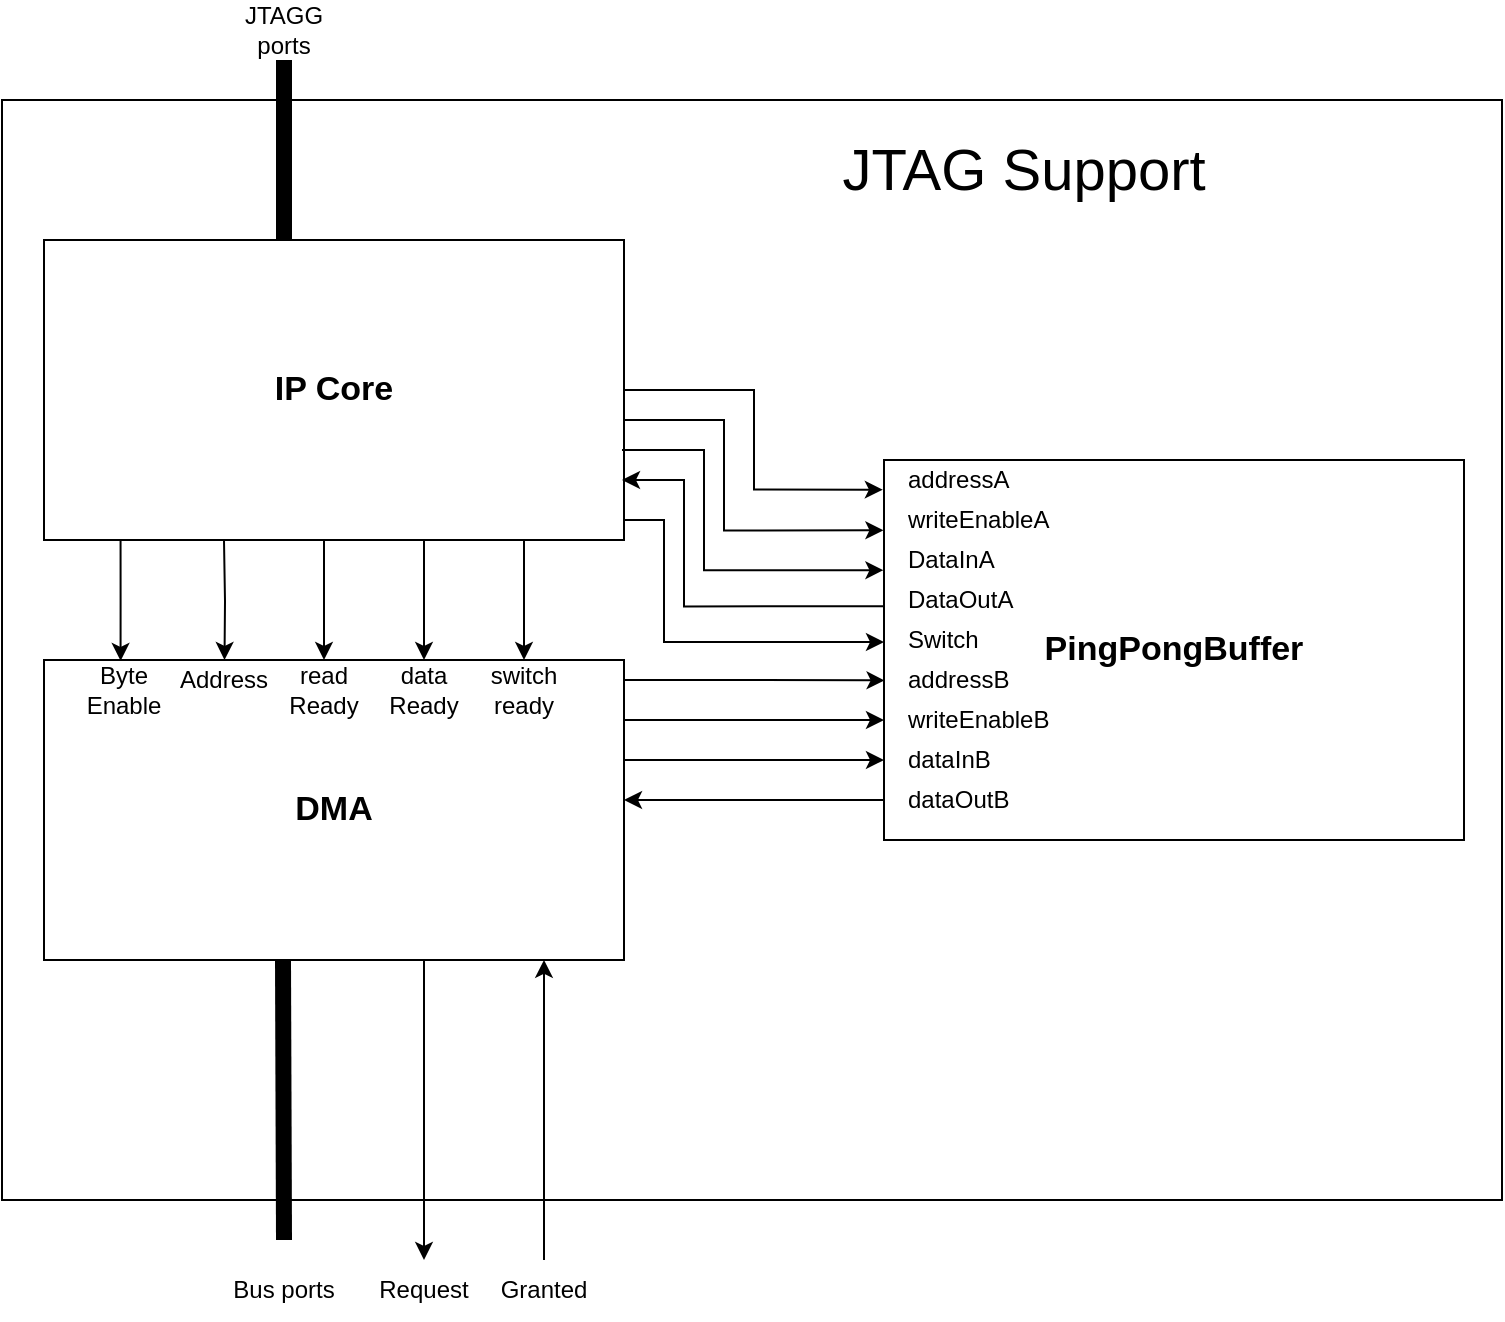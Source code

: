 <mxfile version="26.2.2">
  <diagram name="Page-1" id="Qg7ymMMnU2VBZPWXtLzb">
    <mxGraphModel dx="527" dy="343" grid="1" gridSize="10" guides="1" tooltips="1" connect="1" arrows="1" fold="1" page="1" pageScale="1" pageWidth="827" pageHeight="1169" math="0" shadow="0">
      <root>
        <mxCell id="0" />
        <mxCell id="1" parent="0" />
        <mxCell id="_2mMXV_s_cYER56Dvtf--1" value="" style="rounded=0;whiteSpace=wrap;html=1;align=left;" vertex="1" parent="1">
          <mxGeometry x="39" y="50" width="750" height="550" as="geometry" />
        </mxCell>
        <mxCell id="_2mMXV_s_cYER56Dvtf--2" value="&lt;font style=&quot;font-size: 17px;&quot;&gt;&lt;b&gt;IP Core&lt;/b&gt;&lt;/font&gt;" style="rounded=0;whiteSpace=wrap;html=1;" vertex="1" parent="1">
          <mxGeometry x="60" y="120" width="290" height="150" as="geometry" />
        </mxCell>
        <mxCell id="_2mMXV_s_cYER56Dvtf--56" style="edgeStyle=orthogonalEdgeStyle;rounded=0;orthogonalLoop=1;jettySize=auto;html=1;" edge="1" parent="1" source="_2mMXV_s_cYER56Dvtf--4">
          <mxGeometry relative="1" as="geometry">
            <mxPoint x="250" y="630" as="targetPoint" />
            <Array as="points">
              <mxPoint x="250" y="610" />
              <mxPoint x="250" y="610" />
            </Array>
          </mxGeometry>
        </mxCell>
        <mxCell id="_2mMXV_s_cYER56Dvtf--4" value="&lt;font style=&quot;font-size: 17px;&quot;&gt;&lt;b&gt;DMA&lt;/b&gt;&lt;/font&gt;" style="rounded=0;whiteSpace=wrap;html=1;" vertex="1" parent="1">
          <mxGeometry x="60" y="330" width="290" height="150" as="geometry" />
        </mxCell>
        <mxCell id="_2mMXV_s_cYER56Dvtf--5" value="&lt;font style=&quot;font-size: 17px;&quot;&gt;&lt;b&gt;PingPongBuffer&lt;/b&gt;&lt;/font&gt;" style="rounded=0;whiteSpace=wrap;html=1;" vertex="1" parent="1">
          <mxGeometry x="480" y="230" width="290" height="190" as="geometry" />
        </mxCell>
        <mxCell id="_2mMXV_s_cYER56Dvtf--6" style="edgeStyle=orthogonalEdgeStyle;rounded=0;orthogonalLoop=1;jettySize=auto;html=1;entryX=-0.002;entryY=0.078;entryDx=0;entryDy=0;entryPerimeter=0;" edge="1" parent="1" source="_2mMXV_s_cYER56Dvtf--2" target="_2mMXV_s_cYER56Dvtf--5">
          <mxGeometry relative="1" as="geometry">
            <mxPoint x="480" y="240" as="targetPoint" />
            <Array as="points">
              <mxPoint x="415" y="195" />
              <mxPoint x="415" y="245" />
            </Array>
          </mxGeometry>
        </mxCell>
        <mxCell id="_2mMXV_s_cYER56Dvtf--7" style="edgeStyle=orthogonalEdgeStyle;rounded=0;orthogonalLoop=1;jettySize=auto;html=1;entryX=-0.001;entryY=0.185;entryDx=0;entryDy=0;entryPerimeter=0;" edge="1" parent="1" target="_2mMXV_s_cYER56Dvtf--5">
          <mxGeometry relative="1" as="geometry">
            <mxPoint x="350" y="210" as="sourcePoint" />
            <mxPoint x="479" y="255" as="targetPoint" />
            <Array as="points">
              <mxPoint x="400" y="210" />
              <mxPoint x="400" y="265" />
            </Array>
          </mxGeometry>
        </mxCell>
        <mxCell id="_2mMXV_s_cYER56Dvtf--8" style="edgeStyle=orthogonalEdgeStyle;rounded=0;orthogonalLoop=1;jettySize=auto;html=1;entryX=-0.001;entryY=0.29;entryDx=0;entryDy=0;entryPerimeter=0;" edge="1" parent="1" target="_2mMXV_s_cYER56Dvtf--5">
          <mxGeometry relative="1" as="geometry">
            <mxPoint x="349" y="225" as="sourcePoint" />
            <mxPoint x="478" y="270" as="targetPoint" />
            <Array as="points">
              <mxPoint x="390" y="225" />
              <mxPoint x="390" y="285" />
            </Array>
          </mxGeometry>
        </mxCell>
        <mxCell id="_2mMXV_s_cYER56Dvtf--9" style="edgeStyle=orthogonalEdgeStyle;rounded=0;orthogonalLoop=1;jettySize=auto;html=1;entryX=-0.001;entryY=0.385;entryDx=0;entryDy=0;entryPerimeter=0;startArrow=classic;startFill=1;endArrow=none;" edge="1" parent="1" target="_2mMXV_s_cYER56Dvtf--5">
          <mxGeometry relative="1" as="geometry">
            <mxPoint x="349" y="240" as="sourcePoint" />
            <mxPoint x="478" y="285" as="targetPoint" />
            <Array as="points">
              <mxPoint x="380" y="240" />
              <mxPoint x="380" y="303" />
            </Array>
          </mxGeometry>
        </mxCell>
        <mxCell id="_2mMXV_s_cYER56Dvtf--16" style="edgeStyle=orthogonalEdgeStyle;rounded=0;orthogonalLoop=1;jettySize=auto;html=1;entryX=0.001;entryY=0.743;entryDx=0;entryDy=0;entryPerimeter=0;exitX=1;exitY=0.075;exitDx=0;exitDy=0;exitPerimeter=0;" edge="1" parent="1">
          <mxGeometry relative="1" as="geometry">
            <mxPoint x="350" y="340" as="sourcePoint" />
            <mxPoint x="480.29" y="340.2" as="targetPoint" />
            <Array as="points">
              <mxPoint x="400" y="339.75" />
              <mxPoint x="400" y="339.75" />
            </Array>
          </mxGeometry>
        </mxCell>
        <mxCell id="_2mMXV_s_cYER56Dvtf--20" style="edgeStyle=orthogonalEdgeStyle;rounded=0;orthogonalLoop=1;jettySize=auto;html=1;entryX=0.001;entryY=0.743;entryDx=0;entryDy=0;entryPerimeter=0;exitX=1;exitY=0.075;exitDx=0;exitDy=0;exitPerimeter=0;" edge="1" parent="1">
          <mxGeometry relative="1" as="geometry">
            <mxPoint x="350" y="360" as="sourcePoint" />
            <mxPoint x="480" y="360" as="targetPoint" />
            <Array as="points">
              <mxPoint x="415" y="360" />
            </Array>
          </mxGeometry>
        </mxCell>
        <mxCell id="_2mMXV_s_cYER56Dvtf--21" style="edgeStyle=orthogonalEdgeStyle;rounded=0;orthogonalLoop=1;jettySize=auto;html=1;entryX=0.001;entryY=0.743;entryDx=0;entryDy=0;entryPerimeter=0;exitX=1;exitY=0.075;exitDx=0;exitDy=0;exitPerimeter=0;" edge="1" parent="1">
          <mxGeometry relative="1" as="geometry">
            <mxPoint x="350" y="380" as="sourcePoint" />
            <mxPoint x="480" y="380" as="targetPoint" />
            <Array as="points">
              <mxPoint x="415" y="380" />
            </Array>
          </mxGeometry>
        </mxCell>
        <mxCell id="_2mMXV_s_cYER56Dvtf--22" style="edgeStyle=orthogonalEdgeStyle;rounded=0;orthogonalLoop=1;jettySize=auto;html=1;entryX=0.001;entryY=0.743;entryDx=0;entryDy=0;entryPerimeter=0;exitX=1;exitY=0.075;exitDx=0;exitDy=0;exitPerimeter=0;endArrow=none;endFill=1;startFill=1;startArrow=classic;" edge="1" parent="1">
          <mxGeometry relative="1" as="geometry">
            <mxPoint x="350" y="400" as="sourcePoint" />
            <mxPoint x="480" y="400" as="targetPoint" />
            <Array as="points">
              <mxPoint x="415" y="400" />
            </Array>
          </mxGeometry>
        </mxCell>
        <mxCell id="_2mMXV_s_cYER56Dvtf--23" style="edgeStyle=orthogonalEdgeStyle;rounded=0;orthogonalLoop=1;jettySize=auto;html=1;" edge="1" parent="1" target="_2mMXV_s_cYER56Dvtf--5">
          <mxGeometry relative="1" as="geometry">
            <mxPoint x="350" y="260" as="sourcePoint" />
            <mxPoint x="480" y="300" as="targetPoint" />
            <Array as="points">
              <mxPoint x="370" y="260" />
              <mxPoint x="370" y="321" />
            </Array>
          </mxGeometry>
        </mxCell>
        <mxCell id="_2mMXV_s_cYER56Dvtf--25" value="addressA" style="text;html=1;align=left;verticalAlign=middle;whiteSpace=wrap;rounded=0;" vertex="1" parent="1">
          <mxGeometry x="490" y="230" width="50" height="20" as="geometry" />
        </mxCell>
        <mxCell id="_2mMXV_s_cYER56Dvtf--26" value="writeEnableA" style="text;html=1;align=left;verticalAlign=middle;whiteSpace=wrap;rounded=0;" vertex="1" parent="1">
          <mxGeometry x="490" y="250" width="70" height="20" as="geometry" />
        </mxCell>
        <mxCell id="_2mMXV_s_cYER56Dvtf--27" value="DataInA" style="text;html=1;align=left;verticalAlign=middle;whiteSpace=wrap;rounded=0;" vertex="1" parent="1">
          <mxGeometry x="490" y="270" width="50" height="20" as="geometry" />
        </mxCell>
        <mxCell id="_2mMXV_s_cYER56Dvtf--28" value="DataOutA" style="text;html=1;align=left;verticalAlign=middle;whiteSpace=wrap;rounded=0;" vertex="1" parent="1">
          <mxGeometry x="490" y="290" width="50" height="20" as="geometry" />
        </mxCell>
        <mxCell id="_2mMXV_s_cYER56Dvtf--29" value="Switch" style="text;html=1;align=left;verticalAlign=middle;whiteSpace=wrap;rounded=0;" vertex="1" parent="1">
          <mxGeometry x="490" y="310" width="50" height="20" as="geometry" />
        </mxCell>
        <mxCell id="_2mMXV_s_cYER56Dvtf--30" value="addressB" style="text;html=1;align=left;verticalAlign=middle;whiteSpace=wrap;rounded=0;" vertex="1" parent="1">
          <mxGeometry x="490" y="330" width="50" height="20" as="geometry" />
        </mxCell>
        <mxCell id="_2mMXV_s_cYER56Dvtf--31" value="writeEnableB" style="text;html=1;align=left;verticalAlign=middle;whiteSpace=wrap;rounded=0;" vertex="1" parent="1">
          <mxGeometry x="490" y="350" width="70" height="20" as="geometry" />
        </mxCell>
        <mxCell id="_2mMXV_s_cYER56Dvtf--32" value="dataInB" style="text;html=1;align=left;verticalAlign=middle;whiteSpace=wrap;rounded=0;" vertex="1" parent="1">
          <mxGeometry x="490" y="370" width="50" height="20" as="geometry" />
        </mxCell>
        <mxCell id="_2mMXV_s_cYER56Dvtf--33" value="dataOutB" style="text;html=1;align=left;verticalAlign=middle;whiteSpace=wrap;rounded=0;" vertex="1" parent="1">
          <mxGeometry x="490" y="390" width="50" height="20" as="geometry" />
        </mxCell>
        <mxCell id="_2mMXV_s_cYER56Dvtf--42" value="" style="endArrow=none;html=1;rounded=0;strokeWidth=8;" edge="1" parent="1">
          <mxGeometry width="50" height="50" relative="1" as="geometry">
            <mxPoint x="180" y="120" as="sourcePoint" />
            <mxPoint x="180" y="30" as="targetPoint" />
          </mxGeometry>
        </mxCell>
        <mxCell id="_2mMXV_s_cYER56Dvtf--43" value="JTAGG ports" style="text;html=1;align=center;verticalAlign=middle;whiteSpace=wrap;rounded=0;" vertex="1" parent="1">
          <mxGeometry x="150" width="60" height="30" as="geometry" />
        </mxCell>
        <mxCell id="_2mMXV_s_cYER56Dvtf--44" value="" style="endArrow=none;html=1;rounded=0;strokeWidth=8;" edge="1" parent="1">
          <mxGeometry width="50" height="50" relative="1" as="geometry">
            <mxPoint x="180" y="620" as="sourcePoint" />
            <mxPoint x="179.5" y="480" as="targetPoint" />
          </mxGeometry>
        </mxCell>
        <mxCell id="_2mMXV_s_cYER56Dvtf--45" value="Bus ports" style="text;html=1;align=center;verticalAlign=middle;whiteSpace=wrap;rounded=0;" vertex="1" parent="1">
          <mxGeometry x="140" y="630" width="80" height="30" as="geometry" />
        </mxCell>
        <mxCell id="_2mMXV_s_cYER56Dvtf--48" style="edgeStyle=orthogonalEdgeStyle;rounded=0;orthogonalLoop=1;jettySize=auto;html=1;entryX=0.132;entryY=0.003;entryDx=0;entryDy=0;entryPerimeter=0;exitX=0.275;exitY=1.002;exitDx=0;exitDy=0;exitPerimeter=0;" edge="1" parent="1">
          <mxGeometry relative="1" as="geometry">
            <mxPoint x="150.0" y="270.3" as="sourcePoint" />
            <mxPoint x="150.25" y="330" as="targetPoint" />
          </mxGeometry>
        </mxCell>
        <mxCell id="_2mMXV_s_cYER56Dvtf--49" style="edgeStyle=orthogonalEdgeStyle;rounded=0;orthogonalLoop=1;jettySize=auto;html=1;entryX=0.132;entryY=0.003;entryDx=0;entryDy=0;entryPerimeter=0;exitX=0.275;exitY=1.002;exitDx=0;exitDy=0;exitPerimeter=0;" edge="1" parent="1">
          <mxGeometry relative="1" as="geometry">
            <mxPoint x="200" y="270" as="sourcePoint" />
            <mxPoint x="200" y="330" as="targetPoint" />
          </mxGeometry>
        </mxCell>
        <mxCell id="_2mMXV_s_cYER56Dvtf--51" style="edgeStyle=orthogonalEdgeStyle;rounded=0;orthogonalLoop=1;jettySize=auto;html=1;entryX=0.132;entryY=0.003;entryDx=0;entryDy=0;entryPerimeter=0;exitX=0.275;exitY=1.002;exitDx=0;exitDy=0;exitPerimeter=0;" edge="1" parent="1">
          <mxGeometry relative="1" as="geometry">
            <mxPoint x="250" y="270" as="sourcePoint" />
            <mxPoint x="250" y="330" as="targetPoint" />
          </mxGeometry>
        </mxCell>
        <mxCell id="_2mMXV_s_cYER56Dvtf--47" value="" style="edgeStyle=orthogonalEdgeStyle;rounded=0;orthogonalLoop=1;jettySize=auto;html=1;exitX=0.132;exitY=1.001;exitDx=0;exitDy=0;exitPerimeter=0;entryX=0.132;entryY=0.003;entryDx=0;entryDy=0;entryPerimeter=0;" edge="1" parent="1" source="_2mMXV_s_cYER56Dvtf--2" target="_2mMXV_s_cYER56Dvtf--4">
          <mxGeometry x="1" y="10" relative="1" as="geometry">
            <mxPoint x="98" y="310" as="targetPoint" />
            <mxPoint x="-10" y="10" as="offset" />
          </mxGeometry>
        </mxCell>
        <mxCell id="_2mMXV_s_cYER56Dvtf--52" value="Byte&lt;div&gt;Enable&lt;/div&gt;" style="text;html=1;align=center;verticalAlign=middle;whiteSpace=wrap;rounded=0;" vertex="1" parent="1">
          <mxGeometry x="70" y="330" width="60" height="30" as="geometry" />
        </mxCell>
        <mxCell id="_2mMXV_s_cYER56Dvtf--53" value="Address" style="text;html=1;align=center;verticalAlign=middle;whiteSpace=wrap;rounded=0;" vertex="1" parent="1">
          <mxGeometry x="120" y="325" width="60" height="30" as="geometry" />
        </mxCell>
        <mxCell id="_2mMXV_s_cYER56Dvtf--54" value="read&lt;div&gt;Ready&lt;/div&gt;" style="text;html=1;align=center;verticalAlign=middle;whiteSpace=wrap;rounded=0;" vertex="1" parent="1">
          <mxGeometry x="170" y="330" width="60" height="30" as="geometry" />
        </mxCell>
        <mxCell id="_2mMXV_s_cYER56Dvtf--55" value="data&lt;br&gt;&lt;div&gt;Ready&lt;/div&gt;" style="text;html=1;align=center;verticalAlign=middle;whiteSpace=wrap;rounded=0;" vertex="1" parent="1">
          <mxGeometry x="220" y="330" width="60" height="30" as="geometry" />
        </mxCell>
        <mxCell id="_2mMXV_s_cYER56Dvtf--57" style="edgeStyle=orthogonalEdgeStyle;rounded=0;orthogonalLoop=1;jettySize=auto;html=1;startArrow=classic;startFill=1;endArrow=none;" edge="1" parent="1">
          <mxGeometry relative="1" as="geometry">
            <mxPoint x="310" y="630" as="targetPoint" />
            <mxPoint x="310" y="479.94" as="sourcePoint" />
            <Array as="points">
              <mxPoint x="310" y="590" />
              <mxPoint x="310" y="590" />
            </Array>
          </mxGeometry>
        </mxCell>
        <mxCell id="_2mMXV_s_cYER56Dvtf--58" value="Request" style="text;html=1;align=center;verticalAlign=middle;whiteSpace=wrap;rounded=0;" vertex="1" parent="1">
          <mxGeometry x="210" y="630" width="80" height="30" as="geometry" />
        </mxCell>
        <mxCell id="_2mMXV_s_cYER56Dvtf--59" value="Granted" style="text;html=1;align=center;verticalAlign=middle;whiteSpace=wrap;rounded=0;" vertex="1" parent="1">
          <mxGeometry x="270" y="630" width="80" height="30" as="geometry" />
        </mxCell>
        <mxCell id="_2mMXV_s_cYER56Dvtf--60" value="&lt;font style=&quot;font-size: 29px;&quot;&gt;JTAG Support&lt;/font&gt;" style="text;html=1;align=center;verticalAlign=middle;whiteSpace=wrap;rounded=0;" vertex="1" parent="1">
          <mxGeometry x="410" y="60" width="280" height="50" as="geometry" />
        </mxCell>
        <mxCell id="_2mMXV_s_cYER56Dvtf--61" style="edgeStyle=orthogonalEdgeStyle;rounded=0;orthogonalLoop=1;jettySize=auto;html=1;entryX=0.132;entryY=0.003;entryDx=0;entryDy=0;entryPerimeter=0;exitX=0.275;exitY=1.002;exitDx=0;exitDy=0;exitPerimeter=0;" edge="1" parent="1">
          <mxGeometry relative="1" as="geometry">
            <mxPoint x="300" y="270" as="sourcePoint" />
            <mxPoint x="300" y="330" as="targetPoint" />
          </mxGeometry>
        </mxCell>
        <mxCell id="_2mMXV_s_cYER56Dvtf--62" value="switch&lt;div&gt;ready&lt;/div&gt;" style="text;html=1;align=center;verticalAlign=middle;whiteSpace=wrap;rounded=0;" vertex="1" parent="1">
          <mxGeometry x="270" y="330" width="60" height="30" as="geometry" />
        </mxCell>
      </root>
    </mxGraphModel>
  </diagram>
</mxfile>
